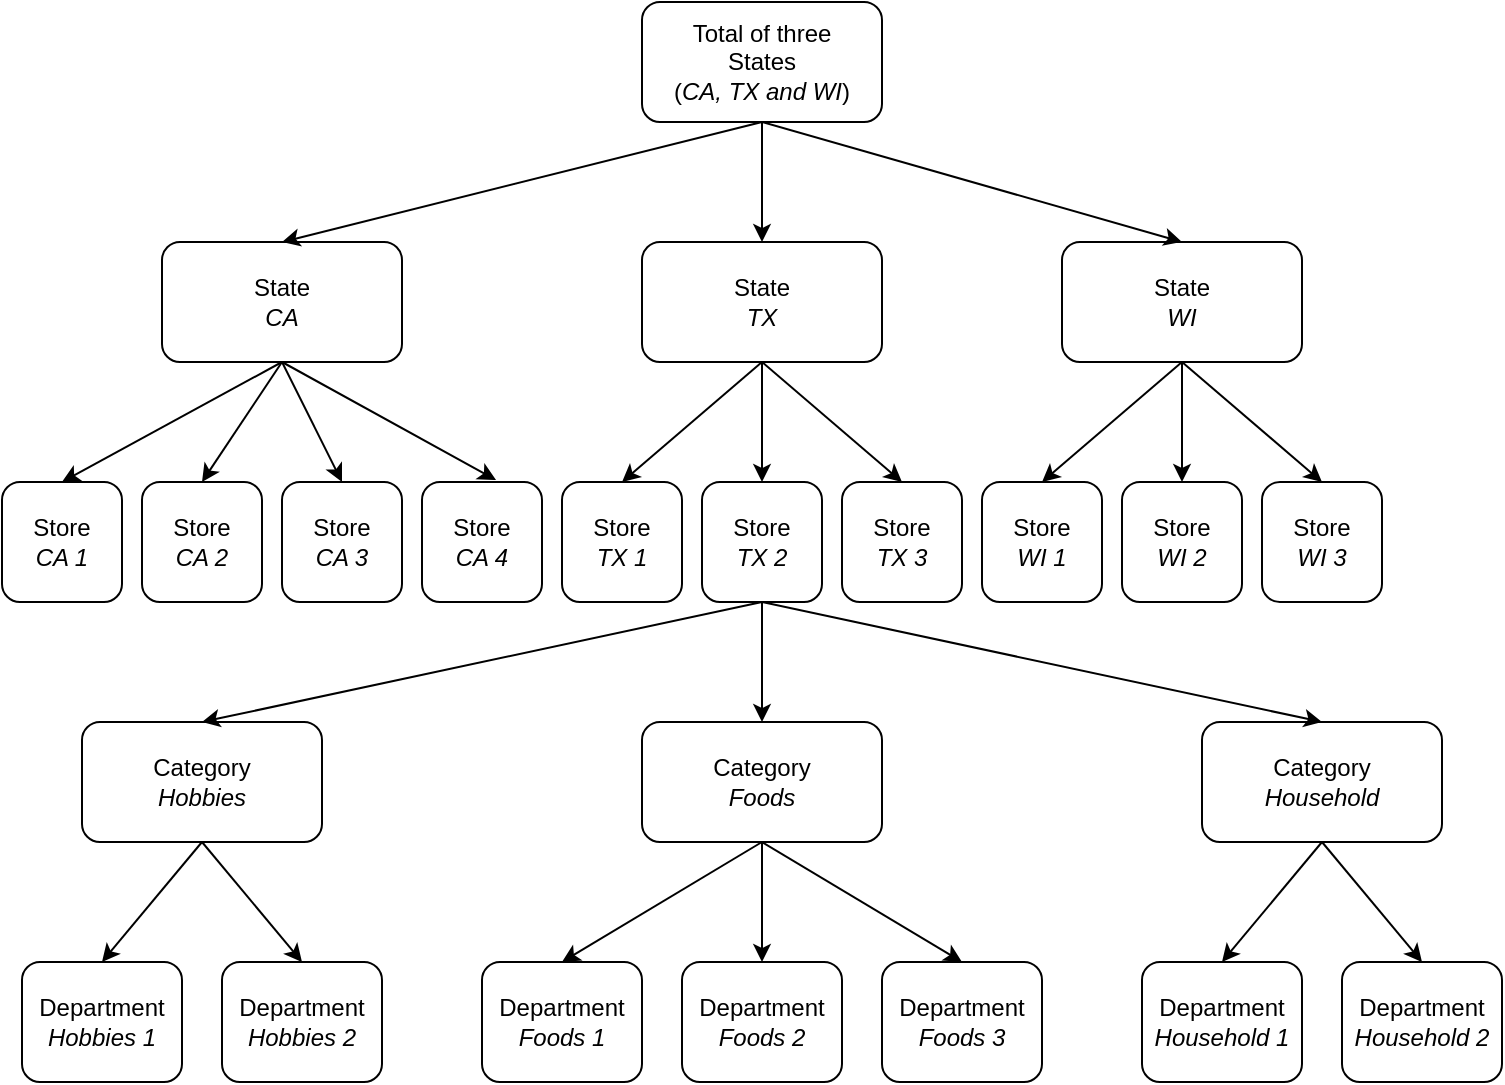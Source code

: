 <mxfile version="17.4.6"><diagram id="M2lAWGOvrkYgnmsCbqpk" name="Page-1"><mxGraphModel dx="2062" dy="1140" grid="1" gridSize="10" guides="1" tooltips="1" connect="1" arrows="1" fold="1" page="1" pageScale="1" pageWidth="850" pageHeight="1100" math="0" shadow="0"><root><mxCell id="0"/><mxCell id="1" parent="0"/><mxCell id="Ejbp-7mSSteVtMlx34v1-1" value="&lt;div&gt;Total of three&lt;/div&gt;&lt;div&gt;States&lt;/div&gt;&lt;div&gt;(&lt;i&gt;CA, TX and WI&lt;/i&gt;)&lt;br&gt;&lt;/div&gt;" style="rounded=1;whiteSpace=wrap;html=1;" vertex="1" parent="1"><mxGeometry x="320" y="180" width="120" height="60" as="geometry"/></mxCell><mxCell id="Ejbp-7mSSteVtMlx34v1-2" value="&lt;div&gt;State&lt;/div&gt;&lt;div&gt;&lt;i&gt;CA&lt;/i&gt;&lt;br&gt;&lt;/div&gt;" style="rounded=1;whiteSpace=wrap;html=1;" vertex="1" parent="1"><mxGeometry x="80" y="300" width="120" height="60" as="geometry"/></mxCell><mxCell id="Ejbp-7mSSteVtMlx34v1-3" value="&lt;div&gt;State&lt;/div&gt;&lt;div&gt;&lt;i&gt;TX&lt;/i&gt;&lt;br&gt;&lt;/div&gt;" style="rounded=1;whiteSpace=wrap;html=1;" vertex="1" parent="1"><mxGeometry x="320" y="300" width="120" height="60" as="geometry"/></mxCell><mxCell id="Ejbp-7mSSteVtMlx34v1-4" value="&lt;div&gt;State&lt;/div&gt;&lt;div&gt;&lt;i&gt;WI&lt;/i&gt;&lt;br&gt;&lt;/div&gt;" style="rounded=1;whiteSpace=wrap;html=1;" vertex="1" parent="1"><mxGeometry x="530" y="300" width="120" height="60" as="geometry"/></mxCell><mxCell id="Ejbp-7mSSteVtMlx34v1-5" value="" style="endArrow=classic;html=1;rounded=0;exitX=0.5;exitY=1;exitDx=0;exitDy=0;entryX=0.5;entryY=0;entryDx=0;entryDy=0;" edge="1" parent="1" source="Ejbp-7mSSteVtMlx34v1-1" target="Ejbp-7mSSteVtMlx34v1-2"><mxGeometry width="50" height="50" relative="1" as="geometry"><mxPoint x="400" y="600" as="sourcePoint"/><mxPoint x="450" y="550" as="targetPoint"/></mxGeometry></mxCell><mxCell id="Ejbp-7mSSteVtMlx34v1-6" value="" style="endArrow=classic;html=1;rounded=0;entryX=0.5;entryY=0;entryDx=0;entryDy=0;" edge="1" parent="1" target="Ejbp-7mSSteVtMlx34v1-3"><mxGeometry width="50" height="50" relative="1" as="geometry"><mxPoint x="380" y="240" as="sourcePoint"/><mxPoint x="230" y="310" as="targetPoint"/></mxGeometry></mxCell><mxCell id="Ejbp-7mSSteVtMlx34v1-7" value="" style="endArrow=classic;html=1;rounded=0;entryX=0.5;entryY=0;entryDx=0;entryDy=0;" edge="1" parent="1" target="Ejbp-7mSSteVtMlx34v1-4"><mxGeometry width="50" height="50" relative="1" as="geometry"><mxPoint x="380" y="240" as="sourcePoint"/><mxPoint x="240" y="320" as="targetPoint"/></mxGeometry></mxCell><mxCell id="Ejbp-7mSSteVtMlx34v1-8" value="&lt;div&gt;Store&lt;/div&gt;&lt;div&gt;&lt;i&gt;CA 1&lt;/i&gt;&lt;br&gt;&lt;/div&gt;" style="rounded=1;whiteSpace=wrap;html=1;" vertex="1" parent="1"><mxGeometry y="420" width="60" height="60" as="geometry"/></mxCell><mxCell id="Ejbp-7mSSteVtMlx34v1-12" value="&lt;div&gt;Store&lt;/div&gt;&lt;div&gt;&lt;i&gt;CA 2&lt;/i&gt;&lt;br&gt;&lt;/div&gt;" style="rounded=1;whiteSpace=wrap;html=1;" vertex="1" parent="1"><mxGeometry x="70" y="420" width="60" height="60" as="geometry"/></mxCell><mxCell id="Ejbp-7mSSteVtMlx34v1-13" value="&lt;div&gt;Store&lt;/div&gt;&lt;div&gt;&lt;i&gt;CA 3&lt;/i&gt;&lt;br&gt;&lt;/div&gt;" style="rounded=1;whiteSpace=wrap;html=1;" vertex="1" parent="1"><mxGeometry x="140" y="420" width="60" height="60" as="geometry"/></mxCell><mxCell id="Ejbp-7mSSteVtMlx34v1-14" value="&lt;div&gt;Store&lt;/div&gt;&lt;div&gt;&lt;i&gt;CA 4&lt;/i&gt;&lt;br&gt;&lt;/div&gt;" style="rounded=1;whiteSpace=wrap;html=1;" vertex="1" parent="1"><mxGeometry x="210" y="420" width="60" height="60" as="geometry"/></mxCell><mxCell id="Ejbp-7mSSteVtMlx34v1-16" value="&lt;div&gt;Store&lt;/div&gt;&lt;div&gt;&lt;i&gt;TX 1&lt;/i&gt;&lt;br&gt;&lt;/div&gt;" style="rounded=1;whiteSpace=wrap;html=1;" vertex="1" parent="1"><mxGeometry x="280" y="420" width="60" height="60" as="geometry"/></mxCell><mxCell id="Ejbp-7mSSteVtMlx34v1-17" value="&lt;div&gt;Store&lt;/div&gt;&lt;div&gt;&lt;i&gt;TX 2&lt;/i&gt;&lt;br&gt;&lt;/div&gt;" style="rounded=1;whiteSpace=wrap;html=1;" vertex="1" parent="1"><mxGeometry x="350" y="420" width="60" height="60" as="geometry"/></mxCell><mxCell id="Ejbp-7mSSteVtMlx34v1-18" value="&lt;div&gt;Store&lt;/div&gt;&lt;div&gt;&lt;i&gt;TX 3&lt;/i&gt;&lt;br&gt;&lt;/div&gt;" style="rounded=1;whiteSpace=wrap;html=1;" vertex="1" parent="1"><mxGeometry x="420" y="420" width="60" height="60" as="geometry"/></mxCell><mxCell id="Ejbp-7mSSteVtMlx34v1-19" value="&lt;div&gt;Store&lt;/div&gt;&lt;div&gt;&lt;i&gt;WI 1&lt;/i&gt;&lt;br&gt;&lt;/div&gt;" style="rounded=1;whiteSpace=wrap;html=1;" vertex="1" parent="1"><mxGeometry x="490" y="420" width="60" height="60" as="geometry"/></mxCell><mxCell id="Ejbp-7mSSteVtMlx34v1-20" value="&lt;div&gt;Store&lt;/div&gt;&lt;div&gt;&lt;i&gt;WI 2&lt;/i&gt;&lt;br&gt;&lt;/div&gt;" style="rounded=1;whiteSpace=wrap;html=1;" vertex="1" parent="1"><mxGeometry x="560" y="420" width="60" height="60" as="geometry"/></mxCell><mxCell id="Ejbp-7mSSteVtMlx34v1-21" value="&lt;div&gt;Store&lt;/div&gt;&lt;div&gt;&lt;i&gt;WI 3&lt;/i&gt;&lt;br&gt;&lt;/div&gt;" style="rounded=1;whiteSpace=wrap;html=1;" vertex="1" parent="1"><mxGeometry x="630" y="420" width="60" height="60" as="geometry"/></mxCell><mxCell id="Ejbp-7mSSteVtMlx34v1-24" value="" style="endArrow=classic;html=1;rounded=0;entryX=0.5;entryY=0;entryDx=0;entryDy=0;" edge="1" parent="1" target="Ejbp-7mSSteVtMlx34v1-16"><mxGeometry width="50" height="50" relative="1" as="geometry"><mxPoint x="380" y="360" as="sourcePoint"/><mxPoint x="450" y="550" as="targetPoint"/></mxGeometry></mxCell><mxCell id="Ejbp-7mSSteVtMlx34v1-25" value="" style="endArrow=classic;html=1;rounded=0;entryX=0.5;entryY=0;entryDx=0;entryDy=0;exitX=0.5;exitY=1;exitDx=0;exitDy=0;" edge="1" parent="1" source="Ejbp-7mSSteVtMlx34v1-3" target="Ejbp-7mSSteVtMlx34v1-18"><mxGeometry width="50" height="50" relative="1" as="geometry"><mxPoint x="380" y="370" as="sourcePoint"/><mxPoint x="320" y="430" as="targetPoint"/></mxGeometry></mxCell><mxCell id="Ejbp-7mSSteVtMlx34v1-28" value="" style="endArrow=classic;html=1;rounded=0;entryX=0.5;entryY=0;entryDx=0;entryDy=0;exitX=0.5;exitY=1;exitDx=0;exitDy=0;" edge="1" parent="1" source="Ejbp-7mSSteVtMlx34v1-2" target="Ejbp-7mSSteVtMlx34v1-8"><mxGeometry width="50" height="50" relative="1" as="geometry"><mxPoint x="130" y="360" as="sourcePoint"/><mxPoint x="60" y="430" as="targetPoint"/></mxGeometry></mxCell><mxCell id="Ejbp-7mSSteVtMlx34v1-29" value="" style="endArrow=classic;html=1;rounded=0;entryX=0.5;entryY=0;entryDx=0;entryDy=0;exitX=0.5;exitY=1;exitDx=0;exitDy=0;" edge="1" parent="1" source="Ejbp-7mSSteVtMlx34v1-2" target="Ejbp-7mSSteVtMlx34v1-13"><mxGeometry width="50" height="50" relative="1" as="geometry"><mxPoint x="130" y="370" as="sourcePoint"/><mxPoint x="200" y="430" as="targetPoint"/></mxGeometry></mxCell><mxCell id="Ejbp-7mSSteVtMlx34v1-30" value="" style="endArrow=classic;html=1;rounded=0;exitX=0.5;exitY=1;exitDx=0;exitDy=0;entryX=0.5;entryY=0;entryDx=0;entryDy=0;" edge="1" parent="1" source="Ejbp-7mSSteVtMlx34v1-3" target="Ejbp-7mSSteVtMlx34v1-17"><mxGeometry width="50" height="50" relative="1" as="geometry"><mxPoint x="400" y="600" as="sourcePoint"/><mxPoint x="450" y="550" as="targetPoint"/></mxGeometry></mxCell><mxCell id="Ejbp-7mSSteVtMlx34v1-34" value="" style="endArrow=classic;html=1;rounded=0;entryX=0.617;entryY=-0.017;entryDx=0;entryDy=0;exitX=0.5;exitY=1;exitDx=0;exitDy=0;entryPerimeter=0;" edge="1" parent="1" source="Ejbp-7mSSteVtMlx34v1-2" target="Ejbp-7mSSteVtMlx34v1-14"><mxGeometry width="50" height="50" relative="1" as="geometry"><mxPoint x="140" y="370" as="sourcePoint"/><mxPoint x="210" y="440" as="targetPoint"/></mxGeometry></mxCell><mxCell id="Ejbp-7mSSteVtMlx34v1-36" value="" style="endArrow=classic;html=1;rounded=0;entryX=0.5;entryY=0;entryDx=0;entryDy=0;exitX=0.5;exitY=1;exitDx=0;exitDy=0;" edge="1" parent="1" source="Ejbp-7mSSteVtMlx34v1-2" target="Ejbp-7mSSteVtMlx34v1-12"><mxGeometry width="50" height="50" relative="1" as="geometry"><mxPoint x="130" y="360" as="sourcePoint"/><mxPoint x="220" y="450" as="targetPoint"/></mxGeometry></mxCell><mxCell id="Ejbp-7mSSteVtMlx34v1-37" value="" style="endArrow=classic;html=1;rounded=0;entryX=0.5;entryY=0;entryDx=0;entryDy=0;" edge="1" parent="1"><mxGeometry width="50" height="50" relative="1" as="geometry"><mxPoint x="590" y="360" as="sourcePoint"/><mxPoint x="520" y="420" as="targetPoint"/></mxGeometry></mxCell><mxCell id="Ejbp-7mSSteVtMlx34v1-38" value="" style="endArrow=classic;html=1;rounded=0;entryX=0.5;entryY=0;entryDx=0;entryDy=0;exitX=0.5;exitY=1;exitDx=0;exitDy=0;" edge="1" parent="1"><mxGeometry width="50" height="50" relative="1" as="geometry"><mxPoint x="590" y="360" as="sourcePoint"/><mxPoint x="660" y="420" as="targetPoint"/></mxGeometry></mxCell><mxCell id="Ejbp-7mSSteVtMlx34v1-39" value="" style="endArrow=classic;html=1;rounded=0;exitX=0.5;exitY=1;exitDx=0;exitDy=0;entryX=0.5;entryY=0;entryDx=0;entryDy=0;" edge="1" parent="1"><mxGeometry width="50" height="50" relative="1" as="geometry"><mxPoint x="590" y="360" as="sourcePoint"/><mxPoint x="590" y="420" as="targetPoint"/></mxGeometry></mxCell><mxCell id="Ejbp-7mSSteVtMlx34v1-40" value="&lt;div&gt;Category&lt;/div&gt;&lt;div&gt;&lt;i&gt;Foods&lt;/i&gt;&lt;br&gt;&lt;/div&gt;" style="rounded=1;whiteSpace=wrap;html=1;" vertex="1" parent="1"><mxGeometry x="320" y="540" width="120" height="60" as="geometry"/></mxCell><mxCell id="Ejbp-7mSSteVtMlx34v1-44" value="&lt;div&gt;Category&lt;/div&gt;&lt;div&gt;&lt;i&gt;Hobbies&lt;/i&gt;&lt;br&gt;&lt;/div&gt;" style="rounded=1;whiteSpace=wrap;html=1;" vertex="1" parent="1"><mxGeometry x="40" y="540" width="120" height="60" as="geometry"/></mxCell><mxCell id="Ejbp-7mSSteVtMlx34v1-45" value="&lt;div&gt;Category&lt;/div&gt;&lt;div&gt;&lt;i&gt;Household&lt;/i&gt;&lt;br&gt;&lt;/div&gt;" style="rounded=1;whiteSpace=wrap;html=1;" vertex="1" parent="1"><mxGeometry x="600" y="540" width="120" height="60" as="geometry"/></mxCell><mxCell id="Ejbp-7mSSteVtMlx34v1-46" value="&lt;div&gt;Department&lt;/div&gt;&lt;div&gt;&lt;i&gt;Hobbies 1&lt;/i&gt;&lt;br&gt;&lt;/div&gt;" style="rounded=1;whiteSpace=wrap;html=1;" vertex="1" parent="1"><mxGeometry x="10" y="660" width="80" height="60" as="geometry"/></mxCell><mxCell id="Ejbp-7mSSteVtMlx34v1-47" value="&lt;div&gt;Department&lt;/div&gt;&lt;div&gt;&lt;i&gt;Hobbies 2&lt;/i&gt;&lt;/div&gt;" style="rounded=1;whiteSpace=wrap;html=1;" vertex="1" parent="1"><mxGeometry x="110" y="660" width="80" height="60" as="geometry"/></mxCell><mxCell id="Ejbp-7mSSteVtMlx34v1-48" value="&lt;div&gt;Department&lt;/div&gt;&lt;div&gt;&lt;i&gt;Household 1&lt;/i&gt;&lt;br&gt;&lt;/div&gt;" style="rounded=1;whiteSpace=wrap;html=1;" vertex="1" parent="1"><mxGeometry x="570" y="660" width="80" height="60" as="geometry"/></mxCell><mxCell id="Ejbp-7mSSteVtMlx34v1-49" value="&lt;div&gt;Department&lt;/div&gt;&lt;div&gt;&lt;i&gt;Household 2&lt;/i&gt;&lt;br&gt;&lt;/div&gt;" style="rounded=1;whiteSpace=wrap;html=1;" vertex="1" parent="1"><mxGeometry x="670" y="660" width="80" height="60" as="geometry"/></mxCell><mxCell id="Ejbp-7mSSteVtMlx34v1-50" value="&lt;div&gt;Department&lt;/div&gt;&lt;div&gt;&lt;i&gt;Foods 1&lt;/i&gt;&lt;br&gt;&lt;/div&gt;" style="rounded=1;whiteSpace=wrap;html=1;" vertex="1" parent="1"><mxGeometry x="240" y="660" width="80" height="60" as="geometry"/></mxCell><mxCell id="Ejbp-7mSSteVtMlx34v1-51" value="&lt;div&gt;Department&lt;/div&gt;&lt;div&gt;&lt;i&gt;Foods 2&lt;/i&gt;&lt;/div&gt;" style="rounded=1;whiteSpace=wrap;html=1;" vertex="1" parent="1"><mxGeometry x="340" y="660" width="80" height="60" as="geometry"/></mxCell><mxCell id="Ejbp-7mSSteVtMlx34v1-52" value="&lt;div&gt;Department&lt;/div&gt;&lt;div&gt;&lt;i&gt;Foods 3&lt;/i&gt;&lt;br&gt;&lt;/div&gt;" style="rounded=1;whiteSpace=wrap;html=1;" vertex="1" parent="1"><mxGeometry x="440" y="660" width="80" height="60" as="geometry"/></mxCell><mxCell id="Ejbp-7mSSteVtMlx34v1-54" value="" style="endArrow=classic;html=1;rounded=0;exitX=0.5;exitY=1;exitDx=0;exitDy=0;entryX=0.5;entryY=0;entryDx=0;entryDy=0;" edge="1" parent="1" source="Ejbp-7mSSteVtMlx34v1-17" target="Ejbp-7mSSteVtMlx34v1-40"><mxGeometry width="50" height="50" relative="1" as="geometry"><mxPoint x="480" y="550" as="sourcePoint"/><mxPoint x="530" y="500" as="targetPoint"/></mxGeometry></mxCell><mxCell id="Ejbp-7mSSteVtMlx34v1-55" value="" style="endArrow=classic;html=1;rounded=0;exitX=0.5;exitY=1;exitDx=0;exitDy=0;entryX=0.5;entryY=0;entryDx=0;entryDy=0;" edge="1" parent="1" source="Ejbp-7mSSteVtMlx34v1-17" target="Ejbp-7mSSteVtMlx34v1-45"><mxGeometry width="50" height="50" relative="1" as="geometry"><mxPoint x="390" y="490" as="sourcePoint"/><mxPoint x="390" y="550" as="targetPoint"/></mxGeometry></mxCell><mxCell id="Ejbp-7mSSteVtMlx34v1-56" value="" style="endArrow=classic;html=1;rounded=0;exitX=0.5;exitY=1;exitDx=0;exitDy=0;entryX=0.5;entryY=0;entryDx=0;entryDy=0;" edge="1" parent="1" source="Ejbp-7mSSteVtMlx34v1-17" target="Ejbp-7mSSteVtMlx34v1-44"><mxGeometry width="50" height="50" relative="1" as="geometry"><mxPoint x="260" y="500" as="sourcePoint"/><mxPoint x="260" y="560" as="targetPoint"/></mxGeometry></mxCell><mxCell id="Ejbp-7mSSteVtMlx34v1-57" value="" style="endArrow=classic;html=1;rounded=0;exitX=0.5;exitY=1;exitDx=0;exitDy=0;entryX=0.5;entryY=0;entryDx=0;entryDy=0;" edge="1" parent="1" source="Ejbp-7mSSteVtMlx34v1-44" target="Ejbp-7mSSteVtMlx34v1-46"><mxGeometry width="50" height="50" relative="1" as="geometry"><mxPoint x="390" y="490" as="sourcePoint"/><mxPoint x="110" y="550" as="targetPoint"/></mxGeometry></mxCell><mxCell id="Ejbp-7mSSteVtMlx34v1-58" value="" style="endArrow=classic;html=1;rounded=0;exitX=0.5;exitY=1;exitDx=0;exitDy=0;entryX=0.5;entryY=0;entryDx=0;entryDy=0;" edge="1" parent="1" source="Ejbp-7mSSteVtMlx34v1-44" target="Ejbp-7mSSteVtMlx34v1-47"><mxGeometry width="50" height="50" relative="1" as="geometry"><mxPoint x="110" y="610" as="sourcePoint"/><mxPoint x="60" y="670" as="targetPoint"/></mxGeometry></mxCell><mxCell id="Ejbp-7mSSteVtMlx34v1-59" value="" style="endArrow=classic;html=1;rounded=0;exitX=0.5;exitY=1;exitDx=0;exitDy=0;entryX=0.5;entryY=0;entryDx=0;entryDy=0;" edge="1" parent="1" source="Ejbp-7mSSteVtMlx34v1-40" target="Ejbp-7mSSteVtMlx34v1-50"><mxGeometry width="50" height="50" relative="1" as="geometry"><mxPoint x="120" y="620" as="sourcePoint"/><mxPoint x="70" y="680" as="targetPoint"/></mxGeometry></mxCell><mxCell id="Ejbp-7mSSteVtMlx34v1-60" value="" style="endArrow=classic;html=1;rounded=0;exitX=0.5;exitY=1;exitDx=0;exitDy=0;entryX=0.5;entryY=0;entryDx=0;entryDy=0;" edge="1" parent="1" source="Ejbp-7mSSteVtMlx34v1-40" target="Ejbp-7mSSteVtMlx34v1-51"><mxGeometry width="50" height="50" relative="1" as="geometry"><mxPoint x="130" y="630" as="sourcePoint"/><mxPoint x="80" y="690" as="targetPoint"/></mxGeometry></mxCell><mxCell id="Ejbp-7mSSteVtMlx34v1-61" value="" style="endArrow=classic;html=1;rounded=0;entryX=0.5;entryY=0;entryDx=0;entryDy=0;" edge="1" parent="1" target="Ejbp-7mSSteVtMlx34v1-52"><mxGeometry width="50" height="50" relative="1" as="geometry"><mxPoint x="380" y="600" as="sourcePoint"/><mxPoint x="390" y="670" as="targetPoint"/></mxGeometry></mxCell><mxCell id="Ejbp-7mSSteVtMlx34v1-62" value="" style="endArrow=classic;html=1;rounded=0;exitX=0.5;exitY=1;exitDx=0;exitDy=0;entryX=0.5;entryY=0;entryDx=0;entryDy=0;" edge="1" parent="1"><mxGeometry width="50" height="50" relative="1" as="geometry"><mxPoint x="660" y="600" as="sourcePoint"/><mxPoint x="610" y="660" as="targetPoint"/></mxGeometry></mxCell><mxCell id="Ejbp-7mSSteVtMlx34v1-63" value="" style="endArrow=classic;html=1;rounded=0;exitX=0.5;exitY=1;exitDx=0;exitDy=0;entryX=0.5;entryY=0;entryDx=0;entryDy=0;" edge="1" parent="1"><mxGeometry width="50" height="50" relative="1" as="geometry"><mxPoint x="660" y="600" as="sourcePoint"/><mxPoint x="710" y="660" as="targetPoint"/></mxGeometry></mxCell></root></mxGraphModel></diagram></mxfile>